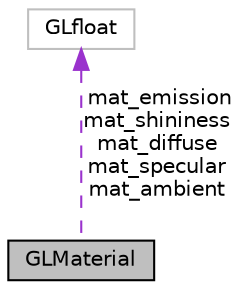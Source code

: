 digraph "GLMaterial"
{
 // INTERACTIVE_SVG=YES
  edge [fontname="Helvetica",fontsize="10",labelfontname="Helvetica",labelfontsize="10"];
  node [fontname="Helvetica",fontsize="10",shape=record];
  Node1 [label="GLMaterial",height=0.2,width=0.4,color="black", fillcolor="grey75", style="filled", fontcolor="black"];
  Node2 -> Node1 [dir="back",color="darkorchid3",fontsize="10",style="dashed",label=" mat_emission\nmat_shininess\nmat_diffuse\nmat_specular\nmat_ambient" ,fontname="Helvetica"];
  Node2 [label="GLfloat",height=0.2,width=0.4,color="grey75", fillcolor="white", style="filled"];
}
